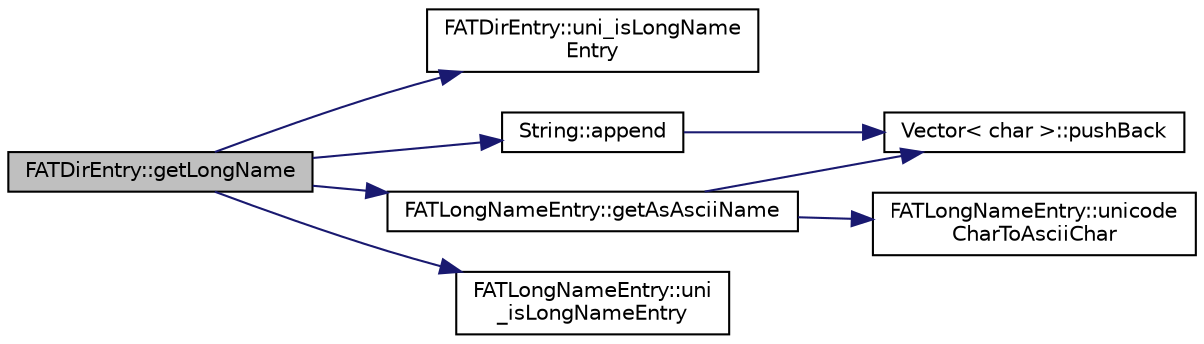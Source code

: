 digraph "FATDirEntry::getLongName"
{
  edge [fontname="Helvetica",fontsize="10",labelfontname="Helvetica",labelfontsize="10"];
  node [fontname="Helvetica",fontsize="10",shape=record];
  rankdir="LR";
  Node12 [label="FATDirEntry::getLongName",height=0.2,width=0.4,color="black", fillcolor="grey75", style="filled", fontcolor="black"];
  Node12 -> Node13 [color="midnightblue",fontsize="10",style="solid",fontname="Helvetica"];
  Node13 [label="FATDirEntry::uni_isLongName\lEntry",height=0.2,width=0.4,color="black", fillcolor="white", style="filled",URL="$dc/d93/class_f_a_t_dir_entry.html#a94dfb901be9178710035e9781316301a"];
  Node12 -> Node14 [color="midnightblue",fontsize="10",style="solid",fontname="Helvetica"];
  Node14 [label="String::append",height=0.2,width=0.4,color="black", fillcolor="white", style="filled",URL="$de/d61/class_string.html#a0f13b0f7a63adcf6a90f3a49be584c57"];
  Node14 -> Node15 [color="midnightblue",fontsize="10",style="solid",fontname="Helvetica"];
  Node15 [label="Vector\< char \>::pushBack",height=0.2,width=0.4,color="black", fillcolor="white", style="filled",URL="$d5/db2/class_vector.html#a9f2e76bed89ae88c391c5cd22c6c7b56"];
  Node12 -> Node16 [color="midnightblue",fontsize="10",style="solid",fontname="Helvetica"];
  Node16 [label="FATLongNameEntry::getAsAsciiName",height=0.2,width=0.4,color="black", fillcolor="white", style="filled",URL="$d7/d61/class_f_a_t_long_name_entry.html#a34eb7e1de83def912d1e4a4a5b8d211f"];
  Node16 -> Node17 [color="midnightblue",fontsize="10",style="solid",fontname="Helvetica"];
  Node17 [label="FATLongNameEntry::unicode\lCharToAsciiChar",height=0.2,width=0.4,color="black", fillcolor="white", style="filled",URL="$d7/d61/class_f_a_t_long_name_entry.html#afdc284fc418210ccf7d2eacbfc5c584b"];
  Node16 -> Node15 [color="midnightblue",fontsize="10",style="solid",fontname="Helvetica"];
  Node12 -> Node18 [color="midnightblue",fontsize="10",style="solid",fontname="Helvetica"];
  Node18 [label="FATLongNameEntry::uni\l_isLongNameEntry",height=0.2,width=0.4,color="black", fillcolor="white", style="filled",URL="$d7/d61/class_f_a_t_long_name_entry.html#ae95d5ec2fa71155c6c8f2e995adcc176"];
}
